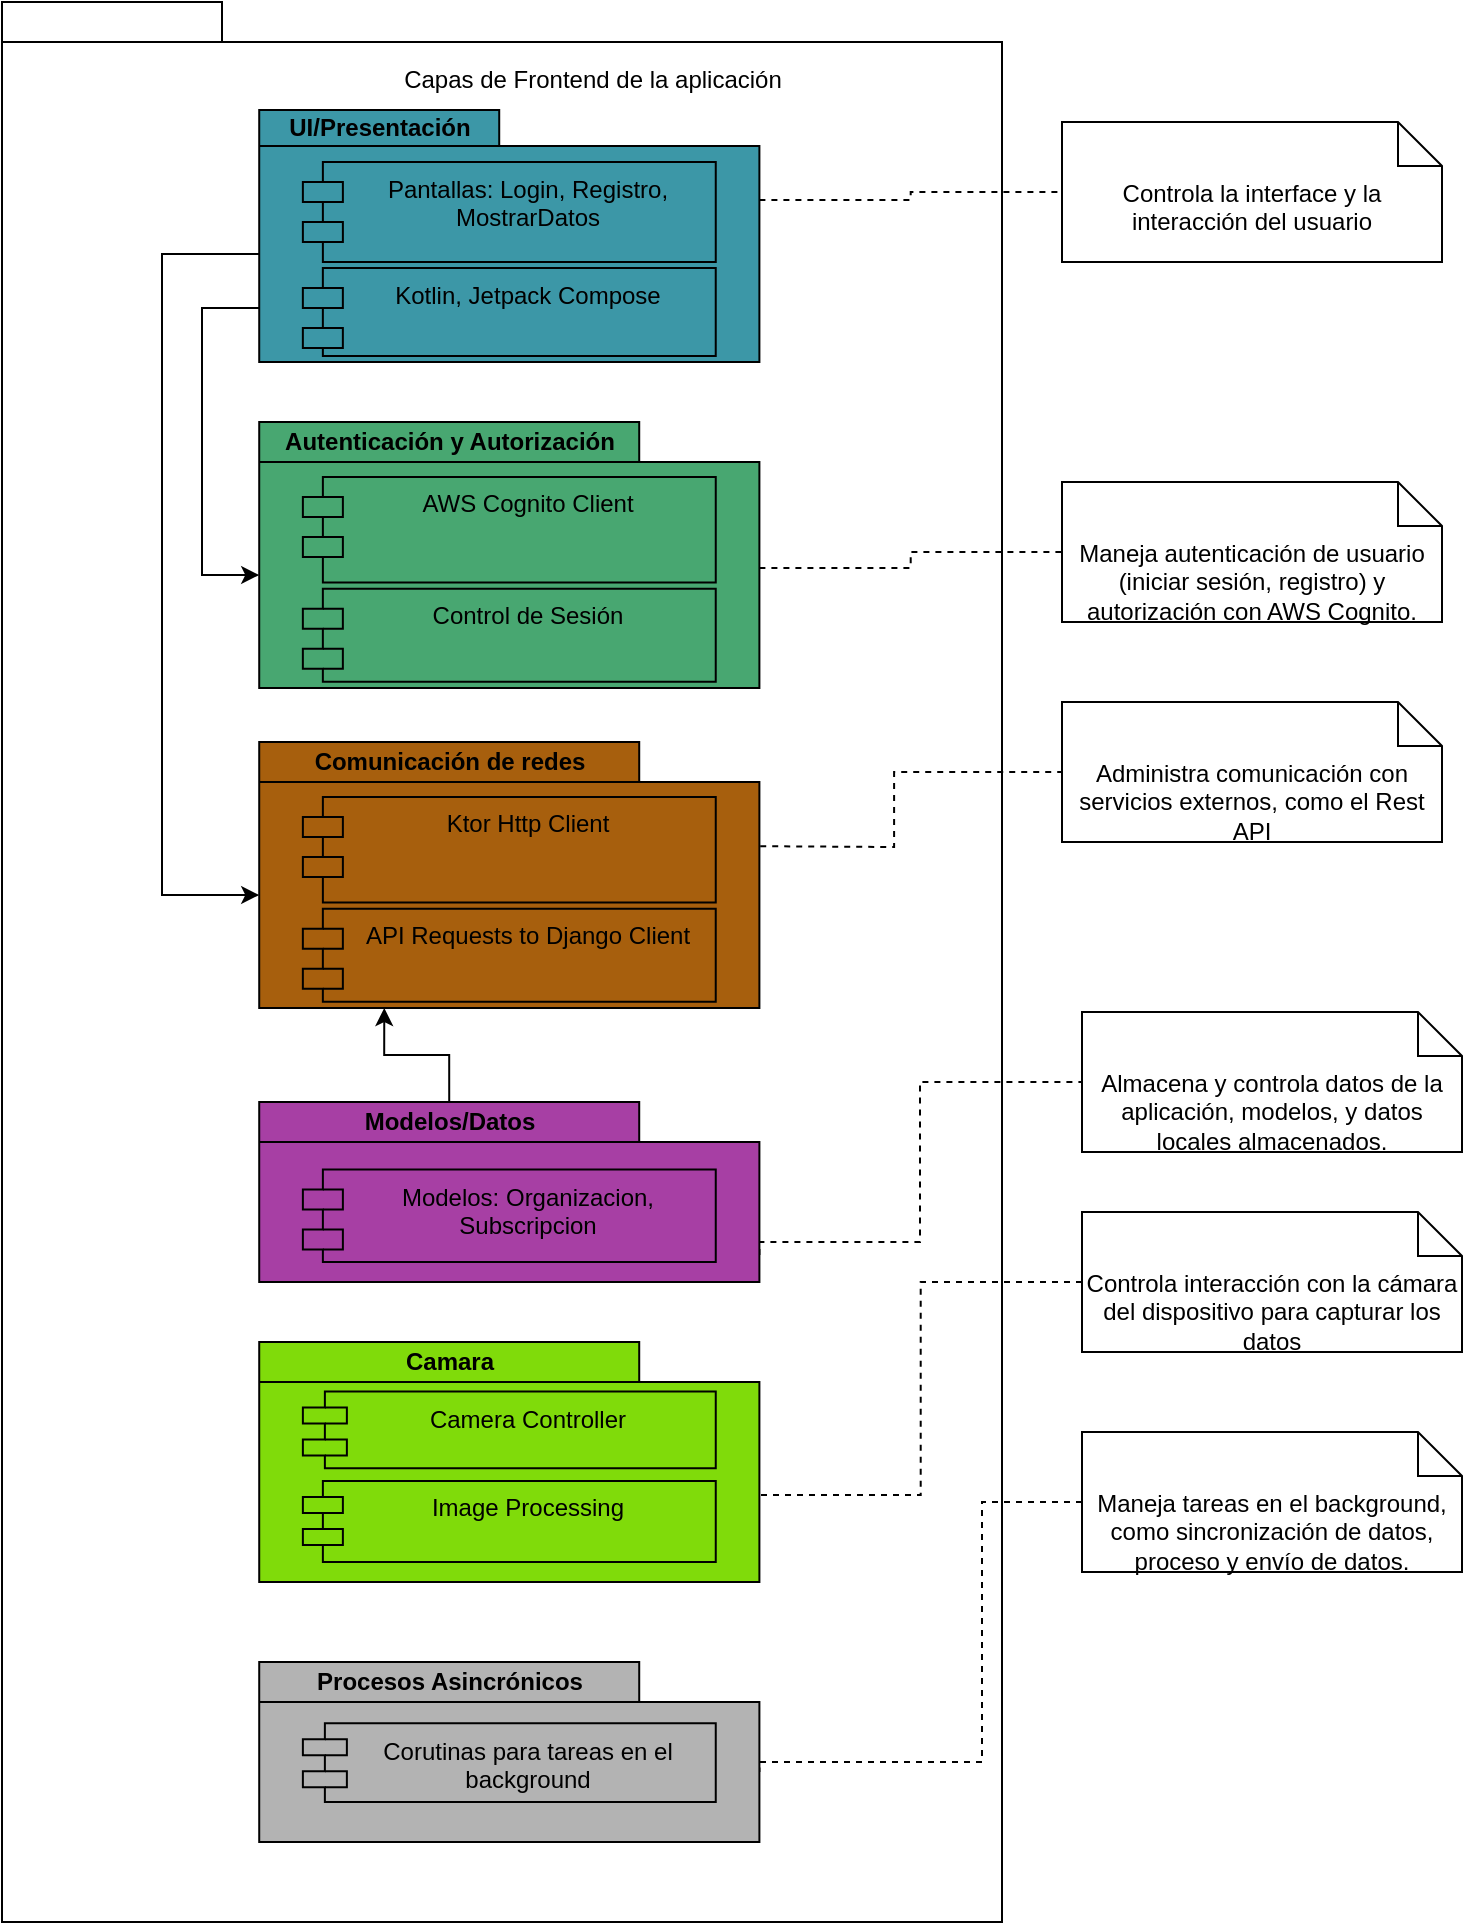 <mxfile version="24.7.17">
  <diagram id="yd9aTgVnivIJkrsg6VLa" name="Página-1">
    <mxGraphModel dx="1890" dy="1025" grid="1" gridSize="10" guides="1" tooltips="1" connect="1" arrows="1" fold="1" page="1" pageScale="1" pageWidth="827" pageHeight="1169" math="0" shadow="0">
      <root>
        <mxCell id="0" />
        <mxCell id="1" parent="0" />
        <mxCell id="ElUeNTri3LY7m_GMX26O-1" value="" style="shape=folder;fontStyle=1;spacingTop=10;tabWidth=110;tabHeight=20;tabPosition=left;html=1;whiteSpace=wrap;" vertex="1" parent="1">
          <mxGeometry x="70" y="40" width="500" height="960" as="geometry" />
        </mxCell>
        <mxCell id="ElUeNTri3LY7m_GMX26O-2" value="Capas de Frontend de la aplicación" style="text;html=1;align=center;verticalAlign=middle;whiteSpace=wrap;rounded=0;" vertex="1" parent="1">
          <mxGeometry x="267.5" y="64" width="195" height="30" as="geometry" />
        </mxCell>
        <mxCell id="ElUeNTri3LY7m_GMX26O-4" value="Controla la interface y la interacción del usuario" style="shape=note2;boundedLbl=1;whiteSpace=wrap;html=1;size=22;verticalAlign=top;align=center;" vertex="1" parent="1">
          <mxGeometry x="600" y="100" width="190" height="70" as="geometry" />
        </mxCell>
        <mxCell id="ElUeNTri3LY7m_GMX26O-6" style="edgeStyle=orthogonalEdgeStyle;rounded=0;orthogonalLoop=1;jettySize=auto;html=1;exitX=0;exitY=0;exitDx=250.09;exitDy=45;exitPerimeter=0;entryX=0;entryY=0.5;entryDx=0;entryDy=0;entryPerimeter=0;dashed=1;endArrow=none;endFill=0;" edge="1" parent="1" source="ElUeNTri3LY7m_GMX26O-27" target="ElUeNTri3LY7m_GMX26O-4">
          <mxGeometry relative="1" as="geometry">
            <mxPoint x="442.41" y="142" as="sourcePoint" />
          </mxGeometry>
        </mxCell>
        <mxCell id="ElUeNTri3LY7m_GMX26O-8" value="Maneja autenticación de usuario (iniciar sesión, registro) y autorización con AWS Cognito." style="shape=note2;boundedLbl=1;whiteSpace=wrap;html=1;size=22;verticalAlign=top;align=center;" vertex="1" parent="1">
          <mxGeometry x="600" y="280" width="190" height="70" as="geometry" />
        </mxCell>
        <mxCell id="ElUeNTri3LY7m_GMX26O-9" style="edgeStyle=orthogonalEdgeStyle;rounded=0;orthogonalLoop=1;jettySize=auto;html=1;exitX=0;exitY=0;exitDx=250.09;exitDy=73;exitPerimeter=0;entryX=0;entryY=0.5;entryDx=0;entryDy=0;entryPerimeter=0;endArrow=none;endFill=0;dashed=1;" edge="1" parent="1" source="ElUeNTri3LY7m_GMX26O-31" target="ElUeNTri3LY7m_GMX26O-8">
          <mxGeometry relative="1" as="geometry">
            <mxPoint x="439.91" y="290" as="sourcePoint" />
          </mxGeometry>
        </mxCell>
        <mxCell id="ElUeNTri3LY7m_GMX26O-11" value="Administra comunicación con servicios externos, como el Rest API" style="shape=note2;boundedLbl=1;whiteSpace=wrap;html=1;size=22;verticalAlign=top;align=center;" vertex="1" parent="1">
          <mxGeometry x="600" y="390" width="190" height="70" as="geometry" />
        </mxCell>
        <mxCell id="ElUeNTri3LY7m_GMX26O-12" style="edgeStyle=orthogonalEdgeStyle;rounded=0;orthogonalLoop=1;jettySize=auto;html=1;exitX=0;exitY=0;exitDx=232.5;exitDy=42;exitPerimeter=0;entryX=0;entryY=0.5;entryDx=0;entryDy=0;entryPerimeter=0;dashed=1;endArrow=none;endFill=0;" edge="1" parent="1" target="ElUeNTri3LY7m_GMX26O-11">
          <mxGeometry relative="1" as="geometry">
            <mxPoint x="431.11" y="462.0" as="sourcePoint" />
          </mxGeometry>
        </mxCell>
        <mxCell id="ElUeNTri3LY7m_GMX26O-14" value="Almacena y controla datos de la aplicación, modelos, y datos locales almacenados." style="shape=note2;boundedLbl=1;whiteSpace=wrap;html=1;size=22;verticalAlign=top;align=center;" vertex="1" parent="1">
          <mxGeometry x="610" y="545" width="190" height="70" as="geometry" />
        </mxCell>
        <mxCell id="ElUeNTri3LY7m_GMX26O-15" style="edgeStyle=orthogonalEdgeStyle;rounded=0;orthogonalLoop=1;jettySize=auto;html=1;exitX=0;exitY=0;exitDx=250.09;exitDy=76.5;exitPerimeter=0;entryX=0;entryY=0.5;entryDx=0;entryDy=0;entryPerimeter=0;endArrow=none;endFill=0;dashed=1;" edge="1" parent="1" source="ElUeNTri3LY7m_GMX26O-42" target="ElUeNTri3LY7m_GMX26O-14">
          <mxGeometry relative="1" as="geometry">
            <mxPoint x="431.11" y="657" as="sourcePoint" />
            <Array as="points">
              <mxPoint x="449" y="660" />
              <mxPoint x="529" y="660" />
              <mxPoint x="529" y="580" />
            </Array>
          </mxGeometry>
        </mxCell>
        <mxCell id="ElUeNTri3LY7m_GMX26O-17" value="Controla interacción con la cámara del dispositivo para capturar los datos&lt;div&gt;&lt;br&gt;&lt;/div&gt;" style="shape=note2;boundedLbl=1;whiteSpace=wrap;html=1;size=22;verticalAlign=top;align=center;" vertex="1" parent="1">
          <mxGeometry x="610" y="645" width="190" height="70" as="geometry" />
        </mxCell>
        <mxCell id="ElUeNTri3LY7m_GMX26O-19" style="edgeStyle=orthogonalEdgeStyle;rounded=0;orthogonalLoop=1;jettySize=auto;html=1;exitX=0;exitY=0.5;exitDx=0;exitDy=0;exitPerimeter=0;entryX=0;entryY=0;entryDx=250.09;entryDy=76.5;entryPerimeter=0;endArrow=none;endFill=0;dashed=1;" edge="1" parent="1" source="ElUeNTri3LY7m_GMX26O-17" target="ElUeNTri3LY7m_GMX26O-50">
          <mxGeometry relative="1" as="geometry">
            <mxPoint x="392.5" y="892" as="targetPoint" />
          </mxGeometry>
        </mxCell>
        <mxCell id="ElUeNTri3LY7m_GMX26O-21" value="&lt;div&gt;Maneja tareas en el background, como sincronización de datos, proceso y envío de datos.&lt;/div&gt;" style="shape=note2;boundedLbl=1;whiteSpace=wrap;html=1;size=22;verticalAlign=top;align=center;" vertex="1" parent="1">
          <mxGeometry x="610" y="755" width="190" height="70" as="geometry" />
        </mxCell>
        <mxCell id="ElUeNTri3LY7m_GMX26O-22" style="edgeStyle=orthogonalEdgeStyle;rounded=0;orthogonalLoop=1;jettySize=auto;html=1;exitX=0;exitY=0.5;exitDx=0;exitDy=0;exitPerimeter=0;entryX=0;entryY=0;entryDx=250.09;entryDy=55;entryPerimeter=0;endArrow=none;endFill=0;dashed=1;" edge="1" parent="1" source="ElUeNTri3LY7m_GMX26O-21" target="ElUeNTri3LY7m_GMX26O-54">
          <mxGeometry relative="1" as="geometry">
            <mxPoint x="431.11" y="925.0" as="targetPoint" />
            <Array as="points">
              <mxPoint x="560" y="790" />
              <mxPoint x="560" y="920" />
              <mxPoint x="449" y="920" />
            </Array>
          </mxGeometry>
        </mxCell>
        <mxCell id="ElUeNTri3LY7m_GMX26O-27" value="UI/Presentación" style="shape=folder;fontStyle=1;tabWidth=120;tabHeight=18;tabPosition=left;html=1;boundedLbl=1;labelInHeader=1;container=1;collapsible=0;whiteSpace=wrap;fillColor=#3C97A7;" vertex="1" parent="1">
          <mxGeometry x="198.61" y="94" width="250.09" height="126" as="geometry" />
        </mxCell>
        <mxCell id="ElUeNTri3LY7m_GMX26O-28" value="" style="html=1;strokeColor=none;resizeWidth=1;resizeHeight=1;fillColor=none;part=1;connectable=0;allowArrows=0;deletable=0;whiteSpace=wrap;" vertex="1" parent="ElUeNTri3LY7m_GMX26O-27">
          <mxGeometry width="250.09" height="88.2" relative="1" as="geometry">
            <mxPoint y="30" as="offset" />
          </mxGeometry>
        </mxCell>
        <mxCell id="ElUeNTri3LY7m_GMX26O-29" value="Pantallas: Login, Registro, MostrarDatos" style="shape=module;align=left;spacingLeft=20;align=center;verticalAlign=top;whiteSpace=wrap;html=1;fillColor=#3c97a7;" vertex="1" parent="ElUeNTri3LY7m_GMX26O-27">
          <mxGeometry x="21.83" y="26" width="206.44" height="50" as="geometry" />
        </mxCell>
        <mxCell id="ElUeNTri3LY7m_GMX26O-30" value="Kotlin, Jetpack Compose" style="shape=module;align=left;spacingLeft=20;align=center;verticalAlign=top;whiteSpace=wrap;html=1;fillColor=#3c97a7;" vertex="1" parent="ElUeNTri3LY7m_GMX26O-27">
          <mxGeometry x="21.82" y="79" width="206.44" height="44" as="geometry" />
        </mxCell>
        <mxCell id="ElUeNTri3LY7m_GMX26O-31" value="Autenticación y Autorización" style="shape=folder;fontStyle=1;tabWidth=190;tabHeight=20;tabPosition=left;html=1;boundedLbl=1;labelInHeader=1;container=1;collapsible=0;whiteSpace=wrap;fillColor=#48a771;" vertex="1" parent="1">
          <mxGeometry x="198.61" y="250" width="250.09" height="133" as="geometry" />
        </mxCell>
        <mxCell id="ElUeNTri3LY7m_GMX26O-32" value="" style="html=1;strokeColor=none;resizeWidth=1;resizeHeight=1;fillColor=none;part=1;connectable=0;allowArrows=0;deletable=0;whiteSpace=wrap;" vertex="1" parent="ElUeNTri3LY7m_GMX26O-31">
          <mxGeometry width="250.09" height="93.1" relative="1" as="geometry">
            <mxPoint y="30" as="offset" />
          </mxGeometry>
        </mxCell>
        <mxCell id="ElUeNTri3LY7m_GMX26O-33" value="AWS Cognito Client" style="shape=module;align=left;spacingLeft=20;align=center;verticalAlign=top;whiteSpace=wrap;html=1;fillColor=#48A771;" vertex="1" parent="ElUeNTri3LY7m_GMX26O-31">
          <mxGeometry x="21.83" y="27.444" width="206.44" height="52.778" as="geometry" />
        </mxCell>
        <mxCell id="ElUeNTri3LY7m_GMX26O-34" value="Control de Sesión" style="shape=module;align=left;spacingLeft=20;align=center;verticalAlign=top;whiteSpace=wrap;html=1;fillColor=#48A771;" vertex="1" parent="ElUeNTri3LY7m_GMX26O-31">
          <mxGeometry x="21.82" y="83.389" width="206.44" height="46.444" as="geometry" />
        </mxCell>
        <mxCell id="ElUeNTri3LY7m_GMX26O-36" style="edgeStyle=orthogonalEdgeStyle;rounded=0;orthogonalLoop=1;jettySize=auto;html=1;exitX=0;exitY=0;exitDx=0;exitDy=99.0;exitPerimeter=0;entryX=0;entryY=0;entryDx=0;entryDy=76.5;entryPerimeter=0;" edge="1" parent="1" source="ElUeNTri3LY7m_GMX26O-27" target="ElUeNTri3LY7m_GMX26O-31">
          <mxGeometry relative="1" as="geometry">
            <Array as="points">
              <mxPoint x="170" y="193" />
              <mxPoint x="170" y="326" />
            </Array>
          </mxGeometry>
        </mxCell>
        <mxCell id="ElUeNTri3LY7m_GMX26O-37" value="Comunicación de redes" style="shape=folder;fontStyle=1;tabWidth=190;tabHeight=20;tabPosition=left;html=1;boundedLbl=1;labelInHeader=1;container=1;collapsible=0;whiteSpace=wrap;fillColor=#a75f0d;" vertex="1" parent="1">
          <mxGeometry x="198.61" y="410" width="250.09" height="133" as="geometry" />
        </mxCell>
        <mxCell id="ElUeNTri3LY7m_GMX26O-38" value="" style="html=1;strokeColor=none;resizeWidth=1;resizeHeight=1;fillColor=none;part=1;connectable=0;allowArrows=0;deletable=0;whiteSpace=wrap;" vertex="1" parent="ElUeNTri3LY7m_GMX26O-37">
          <mxGeometry width="250.09" height="93.1" relative="1" as="geometry">
            <mxPoint y="30" as="offset" />
          </mxGeometry>
        </mxCell>
        <mxCell id="ElUeNTri3LY7m_GMX26O-39" value="Ktor Http Client" style="shape=module;align=left;spacingLeft=20;align=center;verticalAlign=top;whiteSpace=wrap;html=1;fillColor=#a75f0d;" vertex="1" parent="ElUeNTri3LY7m_GMX26O-37">
          <mxGeometry x="21.83" y="27.444" width="206.44" height="52.778" as="geometry" />
        </mxCell>
        <mxCell id="ElUeNTri3LY7m_GMX26O-40" value="API Requests to Django Client" style="shape=module;align=left;spacingLeft=20;align=center;verticalAlign=top;whiteSpace=wrap;html=1;fillColor=#a75f0d;" vertex="1" parent="ElUeNTri3LY7m_GMX26O-37">
          <mxGeometry x="21.82" y="83.389" width="206.44" height="46.444" as="geometry" />
        </mxCell>
        <mxCell id="ElUeNTri3LY7m_GMX26O-41" style="edgeStyle=orthogonalEdgeStyle;rounded=0;orthogonalLoop=1;jettySize=auto;html=1;exitX=0;exitY=0;exitDx=0;exitDy=72;exitPerimeter=0;entryX=0;entryY=0;entryDx=0;entryDy=76.5;entryPerimeter=0;" edge="1" parent="1" source="ElUeNTri3LY7m_GMX26O-27" target="ElUeNTri3LY7m_GMX26O-37">
          <mxGeometry relative="1" as="geometry">
            <Array as="points">
              <mxPoint x="150" y="166" />
              <mxPoint x="150" y="487" />
            </Array>
          </mxGeometry>
        </mxCell>
        <mxCell id="ElUeNTri3LY7m_GMX26O-42" value="Modelos/Datos" style="shape=folder;fontStyle=1;tabWidth=190;tabHeight=20;tabPosition=left;html=1;boundedLbl=1;labelInHeader=1;container=1;collapsible=0;whiteSpace=wrap;fillColor=#a73fa4;" vertex="1" parent="1">
          <mxGeometry x="198.61" y="590" width="250.09" height="90" as="geometry" />
        </mxCell>
        <mxCell id="ElUeNTri3LY7m_GMX26O-43" value="" style="html=1;strokeColor=none;resizeWidth=1;resizeHeight=1;fillColor=none;part=1;connectable=0;allowArrows=0;deletable=0;whiteSpace=wrap;" vertex="1" parent="ElUeNTri3LY7m_GMX26O-42">
          <mxGeometry width="250.09" height="63.0" relative="1" as="geometry">
            <mxPoint y="30" as="offset" />
          </mxGeometry>
        </mxCell>
        <mxCell id="ElUeNTri3LY7m_GMX26O-44" value="Modelos: Organizacion, Subscripcion" style="shape=module;align=left;spacingLeft=20;align=center;verticalAlign=top;whiteSpace=wrap;html=1;fillColor=#a73fa4;" vertex="1" parent="ElUeNTri3LY7m_GMX26O-42">
          <mxGeometry x="21.83" y="33.69" width="206.44" height="46.31" as="geometry" />
        </mxCell>
        <mxCell id="ElUeNTri3LY7m_GMX26O-48" style="edgeStyle=orthogonalEdgeStyle;rounded=0;orthogonalLoop=1;jettySize=auto;html=1;exitX=0;exitY=0;exitDx=95;exitDy=0;exitPerimeter=0;entryX=0.25;entryY=1;entryDx=0;entryDy=0;entryPerimeter=0;" edge="1" parent="1" source="ElUeNTri3LY7m_GMX26O-42" target="ElUeNTri3LY7m_GMX26O-37">
          <mxGeometry relative="1" as="geometry" />
        </mxCell>
        <mxCell id="ElUeNTri3LY7m_GMX26O-50" value="Camara" style="shape=folder;fontStyle=1;tabWidth=190;tabHeight=20;tabPosition=left;html=1;boundedLbl=1;labelInHeader=1;container=1;collapsible=0;whiteSpace=wrap;fillColor=#80db0a;" vertex="1" parent="1">
          <mxGeometry x="198.61" y="710" width="250.09" height="120" as="geometry" />
        </mxCell>
        <mxCell id="ElUeNTri3LY7m_GMX26O-51" value="" style="html=1;strokeColor=none;resizeWidth=1;resizeHeight=1;fillColor=none;part=1;connectable=0;allowArrows=0;deletable=0;whiteSpace=wrap;" vertex="1" parent="ElUeNTri3LY7m_GMX26O-50">
          <mxGeometry width="250.09" height="84" relative="1" as="geometry">
            <mxPoint y="30" as="offset" />
          </mxGeometry>
        </mxCell>
        <mxCell id="ElUeNTri3LY7m_GMX26O-52" value="Camera Controller" style="shape=module;align=left;spacingLeft=20;align=center;verticalAlign=top;whiteSpace=wrap;html=1;fillColor=#80db0a;jettyWidth=22;jettyHeight=8;" vertex="1" parent="ElUeNTri3LY7m_GMX26O-50">
          <mxGeometry x="21.83" y="24.758" width="206.44" height="38.4" as="geometry" />
        </mxCell>
        <mxCell id="ElUeNTri3LY7m_GMX26O-53" value="Image Processing" style="shape=module;align=left;spacingLeft=20;align=center;verticalAlign=top;whiteSpace=wrap;html=1;fillColor=#80db0a;jettyWidth=20;jettyHeight=8;" vertex="1" parent="ElUeNTri3LY7m_GMX26O-50">
          <mxGeometry x="21.83" y="69.47" width="206.44" height="40.53" as="geometry" />
        </mxCell>
        <mxCell id="ElUeNTri3LY7m_GMX26O-54" value="Procesos Asincrónicos" style="shape=folder;fontStyle=1;tabWidth=190;tabHeight=20;tabPosition=left;html=1;boundedLbl=1;labelInHeader=1;container=1;collapsible=0;whiteSpace=wrap;fillColor=#b3b3b3;" vertex="1" parent="1">
          <mxGeometry x="198.61" y="870" width="250.09" height="90" as="geometry" />
        </mxCell>
        <mxCell id="ElUeNTri3LY7m_GMX26O-55" value="" style="html=1;strokeColor=none;resizeWidth=1;resizeHeight=1;fillColor=none;part=1;connectable=0;allowArrows=0;deletable=0;whiteSpace=wrap;" vertex="1" parent="ElUeNTri3LY7m_GMX26O-54">
          <mxGeometry width="250.09" height="63" relative="1" as="geometry">
            <mxPoint y="30" as="offset" />
          </mxGeometry>
        </mxCell>
        <mxCell id="ElUeNTri3LY7m_GMX26O-56" value="Corutinas para tareas en el background" style="shape=module;align=left;spacingLeft=20;align=center;verticalAlign=top;whiteSpace=wrap;html=1;fillColor=#b3b3b3;jettyWidth=22;jettyHeight=8;" vertex="1" parent="ElUeNTri3LY7m_GMX26O-54">
          <mxGeometry x="21.83" y="30.6" width="206.44" height="39.4" as="geometry" />
        </mxCell>
      </root>
    </mxGraphModel>
  </diagram>
</mxfile>
